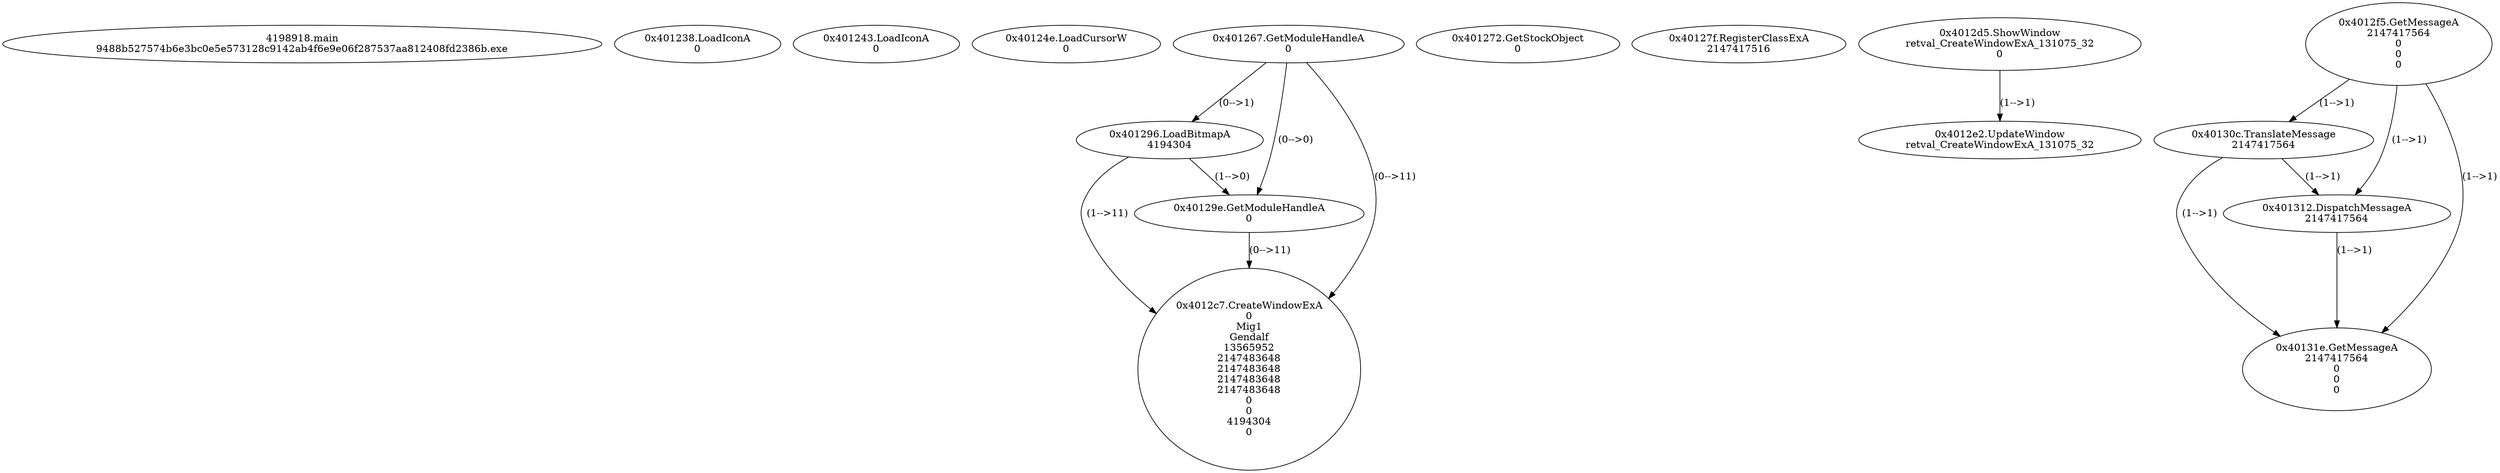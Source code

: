 // Global SCDG with merge call
digraph {
	0 [label="4198918.main
9488b527574b6e3bc0e5e573128c9142ab4f6e9e06f287537aa812408fd2386b.exe"]
	1 [label="0x401238.LoadIconA
0
"]
	2 [label="0x401243.LoadIconA
0
"]
	3 [label="0x40124e.LoadCursorW
0
"]
	4 [label="0x401267.GetModuleHandleA
0"]
	5 [label="0x401272.GetStockObject
0"]
	6 [label="0x40127f.RegisterClassExA
2147417516"]
	7 [label="0x401296.LoadBitmapA
4194304
"]
	4 -> 7 [label="(0-->1)"]
	8 [label="0x40129e.GetModuleHandleA
0"]
	4 -> 8 [label="(0-->0)"]
	7 -> 8 [label="(1-->0)"]
	9 [label="0x4012c7.CreateWindowExA
0
Mig1
Gendalf
13565952
2147483648
2147483648
2147483648
2147483648
0
0
4194304
0"]
	4 -> 9 [label="(0-->11)"]
	7 -> 9 [label="(1-->11)"]
	8 -> 9 [label="(0-->11)"]
	10 [label="0x4012d5.ShowWindow
retval_CreateWindowExA_131075_32
0"]
	11 [label="0x4012e2.UpdateWindow
retval_CreateWindowExA_131075_32"]
	10 -> 11 [label="(1-->1)"]
	12 [label="0x4012f5.GetMessageA
2147417564
0
0
0"]
	13 [label="0x40130c.TranslateMessage
2147417564"]
	12 -> 13 [label="(1-->1)"]
	14 [label="0x401312.DispatchMessageA
2147417564"]
	12 -> 14 [label="(1-->1)"]
	13 -> 14 [label="(1-->1)"]
	15 [label="0x40131e.GetMessageA
2147417564
0
0
0"]
	12 -> 15 [label="(1-->1)"]
	13 -> 15 [label="(1-->1)"]
	14 -> 15 [label="(1-->1)"]
}
